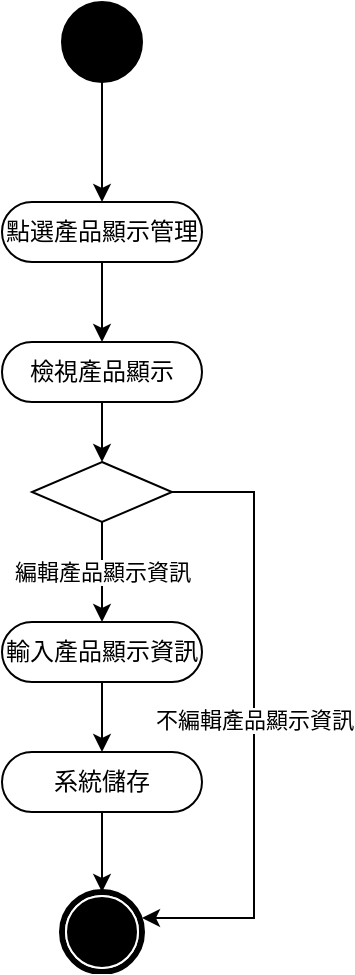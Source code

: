 <mxfile version="12.9.13" type="device"><diagram id="3KppJuDjrRGgOpJ92H7t" name="第1頁"><mxGraphModel dx="1086" dy="806" grid="1" gridSize="10" guides="1" tooltips="1" connect="1" arrows="1" fold="1" page="1" pageScale="1" pageWidth="827" pageHeight="1169" math="0" shadow="0"><root><mxCell id="0"/><mxCell id="1" parent="0"/><mxCell id="PXcWXjpjX11WJySywQ0y-1" style="edgeStyle=orthogonalEdgeStyle;rounded=0;orthogonalLoop=1;jettySize=auto;html=1;entryX=0.5;entryY=0;entryDx=0;entryDy=0;" edge="1" parent="1" source="PXcWXjpjX11WJySywQ0y-2" target="PXcWXjpjX11WJySywQ0y-3"><mxGeometry relative="1" as="geometry"><mxPoint x="414" y="260" as="targetPoint"/></mxGeometry></mxCell><mxCell id="PXcWXjpjX11WJySywQ0y-2" value="" style="ellipse;whiteSpace=wrap;html=1;rounded=0;shadow=0;comic=0;labelBackgroundColor=none;strokeWidth=1;fillColor=#000000;fontFamily=Verdana;fontSize=12;align=center;" vertex="1" parent="1"><mxGeometry x="394" y="210" width="40" height="40" as="geometry"/></mxCell><mxCell id="PXcWXjpjX11WJySywQ0y-3" value="點選產品顯示管理" style="rounded=1;whiteSpace=wrap;html=1;shadow=0;comic=0;labelBackgroundColor=none;strokeWidth=1;fontFamily=Verdana;fontSize=12;align=center;arcSize=50;" vertex="1" parent="1"><mxGeometry x="364" y="310" width="100" height="30" as="geometry"/></mxCell><mxCell id="PXcWXjpjX11WJySywQ0y-4" style="edgeStyle=orthogonalEdgeStyle;rounded=0;orthogonalLoop=1;jettySize=auto;html=1;entryX=0.5;entryY=0;entryDx=0;entryDy=0;exitX=0.5;exitY=1;exitDx=0;exitDy=0;" edge="1" parent="1" source="PXcWXjpjX11WJySywQ0y-3" target="PXcWXjpjX11WJySywQ0y-8"><mxGeometry relative="1" as="geometry"><mxPoint x="341" y="365" as="sourcePoint"/><mxPoint x="414" y="370" as="targetPoint"/></mxGeometry></mxCell><mxCell id="PXcWXjpjX11WJySywQ0y-5" value="" style="shape=mxgraph.bpmn.shape;html=1;verticalLabelPosition=bottom;labelBackgroundColor=#ffffff;verticalAlign=top;perimeter=ellipsePerimeter;outline=end;symbol=terminate;rounded=0;shadow=0;comic=0;strokeWidth=1;fontFamily=Verdana;fontSize=12;align=center;" vertex="1" parent="1"><mxGeometry x="394" y="655" width="40" height="40" as="geometry"/></mxCell><mxCell id="PXcWXjpjX11WJySywQ0y-6" value="編輯產品顯示資訊" style="edgeStyle=orthogonalEdgeStyle;rounded=0;orthogonalLoop=1;jettySize=auto;html=1;exitX=0.5;exitY=1;exitDx=0;exitDy=0;entryX=0.5;entryY=0;entryDx=0;entryDy=0;" edge="1" parent="1" source="PXcWXjpjX11WJySywQ0y-12" target="PXcWXjpjX11WJySywQ0y-14"><mxGeometry relative="1" as="geometry"><mxPoint x="414" y="520" as="targetPoint"/><mxPoint x="414" y="585" as="sourcePoint"/></mxGeometry></mxCell><mxCell id="PXcWXjpjX11WJySywQ0y-7" style="edgeStyle=orthogonalEdgeStyle;rounded=0;orthogonalLoop=1;jettySize=auto;html=1;entryX=0.5;entryY=0;entryDx=0;entryDy=0;" edge="1" parent="1" source="PXcWXjpjX11WJySywQ0y-8" target="PXcWXjpjX11WJySywQ0y-12"><mxGeometry relative="1" as="geometry"/></mxCell><mxCell id="PXcWXjpjX11WJySywQ0y-8" value="檢視產品顯示" style="rounded=1;whiteSpace=wrap;html=1;shadow=0;comic=0;labelBackgroundColor=none;strokeWidth=1;fontFamily=Verdana;fontSize=12;align=center;arcSize=50;" vertex="1" parent="1"><mxGeometry x="364" y="380" width="100" height="30" as="geometry"/></mxCell><mxCell id="PXcWXjpjX11WJySywQ0y-9" style="edgeStyle=orthogonalEdgeStyle;rounded=0;orthogonalLoop=1;jettySize=auto;html=1;entryX=0.5;entryY=0;entryDx=0;entryDy=0;" edge="1" parent="1" source="PXcWXjpjX11WJySywQ0y-10" target="PXcWXjpjX11WJySywQ0y-5"><mxGeometry relative="1" as="geometry"/></mxCell><mxCell id="PXcWXjpjX11WJySywQ0y-10" value="系統儲存" style="rounded=1;whiteSpace=wrap;html=1;shadow=0;comic=0;labelBackgroundColor=none;strokeWidth=1;fontFamily=Verdana;fontSize=12;align=center;arcSize=50;" vertex="1" parent="1"><mxGeometry x="364" y="585" width="100" height="30" as="geometry"/></mxCell><mxCell id="PXcWXjpjX11WJySywQ0y-11" value="不編輯產品顯示資訊" style="edgeStyle=orthogonalEdgeStyle;rounded=0;orthogonalLoop=1;jettySize=auto;html=1;entryX=1;entryY=0.325;entryDx=0;entryDy=0;entryPerimeter=0;" edge="1" parent="1" source="PXcWXjpjX11WJySywQ0y-12" target="PXcWXjpjX11WJySywQ0y-5"><mxGeometry relative="1" as="geometry"><Array as="points"><mxPoint x="490" y="455"/><mxPoint x="490" y="668"/></Array></mxGeometry></mxCell><mxCell id="PXcWXjpjX11WJySywQ0y-12" value="" style="rhombus;whiteSpace=wrap;html=1;" vertex="1" parent="1"><mxGeometry x="379" y="440" width="70" height="30" as="geometry"/></mxCell><mxCell id="PXcWXjpjX11WJySywQ0y-13" style="edgeStyle=orthogonalEdgeStyle;rounded=0;orthogonalLoop=1;jettySize=auto;html=1;entryX=0.5;entryY=0;entryDx=0;entryDy=0;" edge="1" parent="1" source="PXcWXjpjX11WJySywQ0y-14" target="PXcWXjpjX11WJySywQ0y-10"><mxGeometry relative="1" as="geometry"/></mxCell><mxCell id="PXcWXjpjX11WJySywQ0y-14" value="輸入產品顯示資訊" style="rounded=1;whiteSpace=wrap;html=1;shadow=0;comic=0;labelBackgroundColor=none;strokeWidth=1;fontFamily=Verdana;fontSize=12;align=center;arcSize=50;" vertex="1" parent="1"><mxGeometry x="364" y="520" width="100" height="30" as="geometry"/></mxCell></root></mxGraphModel></diagram></mxfile>